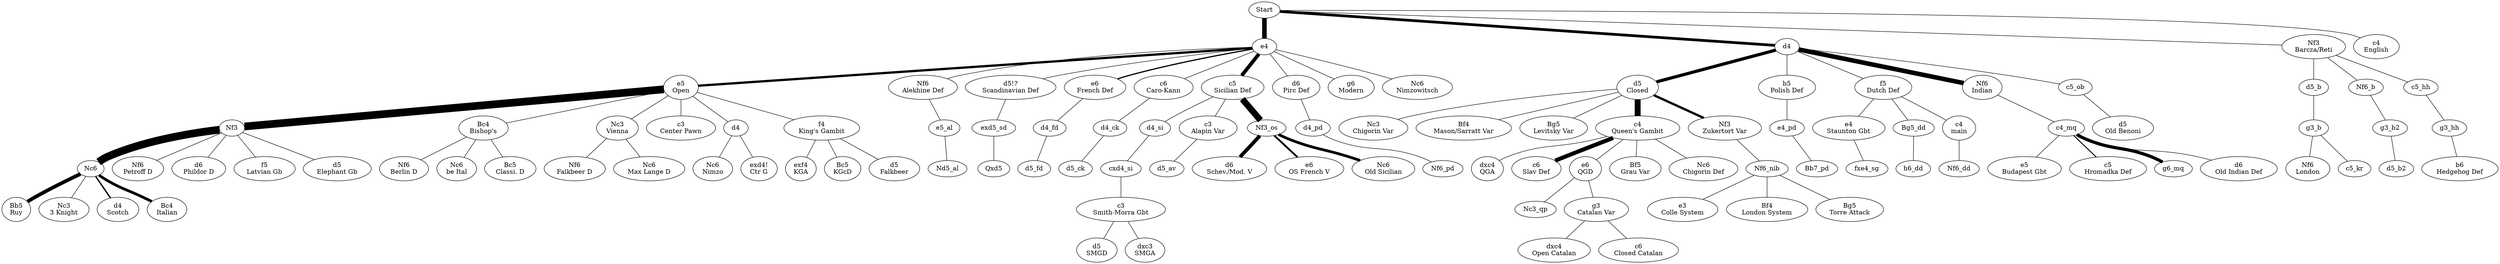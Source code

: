 graph {

Start -- e4 [weight=4 penwidth=10]

e5[label="e5\nOpen"]
e4 -- e5 [penwidth=5]
e5 -- Nf3 [penwidth=17]

e5 -- "Bc4\nBishop's"
"Bc4\nBishop's" -- "Nf6\nBerlin D"
"Bc4\nBishop's" -- "Nc6\nbe Ital"
"Bc4\nBishop's" -- "Bc5\nClassi. D"


e5 -- "Nc3\nVienna"
"Nc3\nVienna" -- "Nf6\nFalkbeer D"
"Nc3\nVienna" -- "Nc6\nMax Lange D"

e5 -- "c3\nCenter Pawn"

d4_pn[label=d4]
e5 -- d4_pn

d4_pn -- "Nc6\nNimzo"
d4_pn -- "exd4!\nCtr G"

e5 -- "f4\nKing's Gambit" -- "exf4\nKGA"
"f4\nKing's Gambit" -- "Bc5\nKGcD"
"f4\nKing's Gambit" -- "d5\nFalkbeer"

Nf3 -- Nc6 [penwidth=17] // main line p. 40
Nf3 -- "Nf6\nPetroff D"
Nf3 -- "d6\nPhildor D"
Nf3 -- "f5\nLatvian Gb"
Nf3 -- "d5\nElephant Gb"

// Ruy and siblings //

Nc6 -- "Bb5\nRuy" [penwidth=8]
Nc6 -- "Nc3\n3 Knight"
Nc6 -- "d4\nScotch" [penwidth=3]
Nc6 -- "Bc4\nItalian" [penwidth=6]

////////////////////////// CLASSICAL QUEEN PAWN ///////////////

d5_qp[label="d5\nClosed"]
Start -- d4 [penwidth=6]
d4 -- d5_qp [penwidth=7 weight=2]
d5_qp -- "Nc3\nChigorin Var"
d5_qp -- "Bf4\nMason/Sarratt Var"
d5_qp -- "Bg5\nLevitsky Var"
d5_qp -- "c4\nQueen's Gambit" [penwidth=13]

"c4\nQueen's Gambit" -- "dxc4\nQGA"
"c4\nQueen's Gambit" -- "c6\nSlav Def" [penwidth=9]
"c4\nQueen's Gambit" -- "e6\nQGD"
"c4\nQueen's Gambit" -- "Bf5\nGrau Var"
"c4\nQueen's Gambit" -- "Nc6\nChigorin Def"

"e6\nQGD" -- Nc3_qp
"e6\nQGD" -- "g3\nCatalan Var" -- "dxc4\nOpen Catalan"
"g3\nCatalan Var" -- "c6\nClosed Catalan"

/////////////// MODERN KING PAWN ///////////////

e4 -- "Nf6\nAlekhine Def" -- e5_al -- Nd5_al
e4 -- "d5!?\nScandinavian Def" -- exd5_sd -- Qxd5
e4 -- "e6\nFrench Def" [penwidth=2.6]
"e6\nFrench Def" -- d4_fd -- d5_fd
e4 -- "c6\nCaro-Kann" -- d4_ck -- d5_ck

e4 -- "c5\nSicilian Def" [penwidth=8]
"c5\nSicilian Def" -- d4_si -- cxd4_si -- "c3\nSmith-Morra Gbt"
"c3\nSmith-Morra Gbt" -- "d5\nSMGD"
"c3\nSmith-Morra Gbt" -- "dxc3\nSMGA"
"c5\nSicilian Def" -- "c3\nAlapin Var" -- d5_av
"c5\nSicilian Def" -- Nf3_os [penwidth=14]
Nf3_os -- "d6\nSchev./Mod. V" [penwidth=8]
e6_os[label="e6\nOS French V"]
Nf3_os -- e6_os [penwidth=4]
Nc6_os[label="Nc6\nOld Sicilian"]
Nf3_os -- Nc6_os [penwidth=6]

/////////////// MODERN QUEEN PAWN ///////////////

d4 -- "b5\nPolish Def" -- e4_pd -- Bb7_pd
d4 -- "f5\nDutch Def"
"f5\nDutch Def" -- "e4\nStaunton Gbt" -- fxe4_sg
"f5\nDutch Def" -- Bg5_dd -- h6_dd
"f5\nDutch Def" -- "c4\nmain" -- Nf6_dd

Nf6_mq[label="Nf6\nIndian"]
d4 -- Nf6_mq [penwidth=10]
Nf6_mq -- c4_mq
c4_mq -- "e5\nBudapest Gbt"
c5_mq[label="c5\nHromadka Def"]
c4_mq -- c5_mq[penwidth=2]
c4_mq -- g6_mq [penwidth=7]

/////////////// CHAPTER SEVEN ///////////////

Start -- "Nf3\nBarcza/Reti" -- d5_b -- g3_b -- "Nf6\nLondon"
"Nf3\nBarcza/Reti" -- Nf6_b -- g3_b2 -- d5_b2
g3_b -- c5_kr
"Nf3\nBarcza/Reti" -- c5_hh -- g3_hh -- "b6\nHedgehog Def"

/////////////// CHAPTER NINE ///////////////

e4 -- "d6\nPirc Def" -- d4_pd -- Nf6_pd

/////////////////////////// WIKIPEDIA

e4 -- "g6\nModern"
e4 -- "Nc6\nNimzowitsch"

Nf3_nib[label="Nf3\nZukertort Var"]
d5_qp -- Nf3_nib [penwidth=5]
Nf3_nib -- Nf6_nib
Nf6_nib -- "e3\nColle System"
Nf6_nib -- "Bf4\nLondon System"
Nf6_nib -- "Bg5\nTorre Attack"

d4 -- c5_ob -- "d5\nOld Benoni"

c4_mq -- "d6\nOld Indian Def"

///////////// CHESSTREE

Start -- "c4\nEnglish"

}

